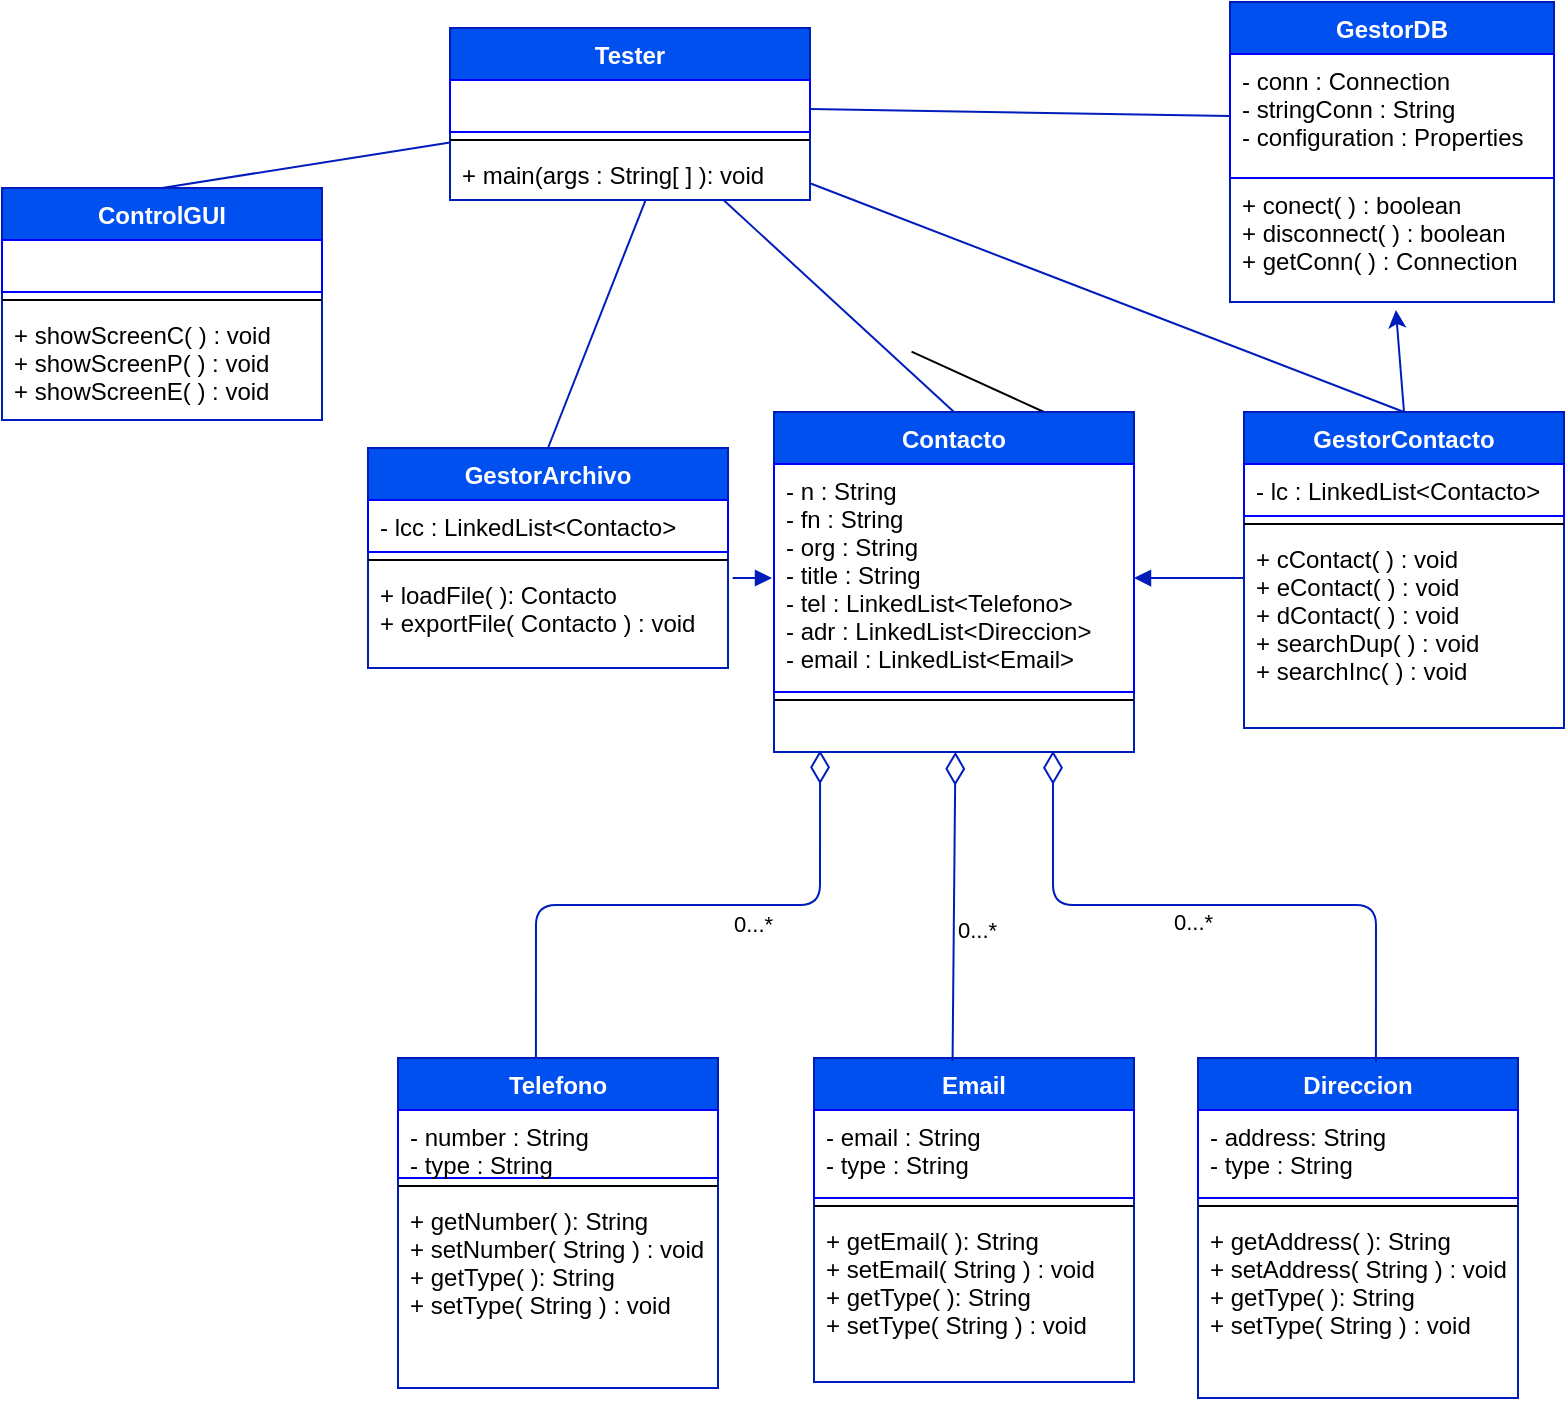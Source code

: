 <mxfile>
    <diagram id="kNfy0v-19uisM76R8B6v" name="Page-1">
        <mxGraphModel dx="621" dy="478" grid="0" gridSize="10" guides="1" tooltips="1" connect="1" arrows="1" fold="1" page="1" pageScale="1" pageWidth="3300" pageHeight="4681" background="#ffffff" math="0" shadow="0">
            <root>
                <mxCell id="0"/>
                <mxCell id="1" parent="0"/>
                <mxCell id="51" style="edgeStyle=none;rounded=0;orthogonalLoop=1;jettySize=auto;html=1;exitX=0.75;exitY=0;exitDx=0;exitDy=0;endArrow=none;endFill=0;" edge="1" parent="1" source="2">
                    <mxGeometry relative="1" as="geometry">
                        <mxPoint x="500.765" y="176.824" as="targetPoint"/>
                    </mxGeometry>
                </mxCell>
                <mxCell id="2" value="Contacto" style="swimlane;fontStyle=1;align=center;verticalAlign=top;childLayout=stackLayout;horizontal=1;startSize=26;horizontalStack=0;resizeParent=1;resizeParentMax=0;resizeLast=0;collapsible=1;marginBottom=0;fontColor=#ffffff;fillColor=#0050ef;strokeColor=#001DBC;" parent="1" vertex="1">
                    <mxGeometry x="432" y="207" width="180" height="170" as="geometry">
                        <mxRectangle x="210" y="300" width="80" height="26" as="alternateBounds"/>
                    </mxGeometry>
                </mxCell>
                <mxCell id="3" value="- n : String&#10;- fn : String&#10;- org : String&#10;- title : String&#10;- tel : LinkedList&lt;Telefono&gt;&#10;- adr : LinkedList&lt;Direccion&gt;&#10;- email : LinkedList&lt;Email&gt;" style="text;fillColor=none;align=left;verticalAlign=top;spacingLeft=4;spacingRight=4;overflow=hidden;rotatable=0;points=[[0,0.5],[1,0.5]];portConstraint=eastwest;fontColor=#000000;strokeColor=#0000FF;" parent="2" vertex="1">
                    <mxGeometry y="26" width="180" height="114" as="geometry"/>
                </mxCell>
                <mxCell id="4" value="" style="line;strokeWidth=1;fillColor=none;align=left;verticalAlign=middle;spacingTop=-1;spacingLeft=3;spacingRight=3;rotatable=0;labelPosition=right;points=[];portConstraint=eastwest;fontColor=#000000;" parent="2" vertex="1">
                    <mxGeometry y="140" width="180" height="8" as="geometry"/>
                </mxCell>
                <mxCell id="5" value=" " style="text;strokeColor=none;align=left;verticalAlign=top;spacingLeft=4;spacingRight=4;overflow=hidden;rotatable=0;points=[[0,0.5],[1,0.5]];portConstraint=eastwest;fontColor=#000000;" parent="2" vertex="1">
                    <mxGeometry y="148" width="180" height="22" as="geometry"/>
                </mxCell>
                <mxCell id="6" value="Email" style="swimlane;fontStyle=1;align=center;verticalAlign=top;childLayout=stackLayout;horizontal=1;startSize=26;horizontalStack=0;resizeParent=1;resizeParentMax=0;resizeLast=0;collapsible=1;marginBottom=0;fontColor=#ffffff;fillColor=#0050ef;strokeColor=#001DBC;" parent="1" vertex="1">
                    <mxGeometry x="452" y="530" width="160" height="162" as="geometry"/>
                </mxCell>
                <mxCell id="7" value="- email : String&#10;- type : String" style="text;fillColor=none;align=left;verticalAlign=top;spacingLeft=4;spacingRight=4;overflow=hidden;rotatable=0;points=[[0,0.5],[1,0.5]];portConstraint=eastwest;fontColor=#000000;strokeColor=#0000FF;" parent="6" vertex="1">
                    <mxGeometry y="26" width="160" height="44" as="geometry"/>
                </mxCell>
                <mxCell id="8" value="" style="line;strokeWidth=1;fillColor=none;align=left;verticalAlign=middle;spacingTop=-1;spacingLeft=3;spacingRight=3;rotatable=0;labelPosition=right;points=[];portConstraint=eastwest;fontColor=#000000;" parent="6" vertex="1">
                    <mxGeometry y="70" width="160" height="8" as="geometry"/>
                </mxCell>
                <mxCell id="9" value="+ getEmail( ): String&#10;+ setEmail( String ) : void&#10;+ getType( ): String&#10;+ setType( String ) : void" style="text;strokeColor=none;fillColor=none;align=left;verticalAlign=top;spacingLeft=4;spacingRight=4;overflow=hidden;rotatable=0;points=[[0,0.5],[1,0.5]];portConstraint=eastwest;fontColor=#000000;" parent="6" vertex="1">
                    <mxGeometry y="78" width="160" height="84" as="geometry"/>
                </mxCell>
                <mxCell id="10" value="Telefono" style="swimlane;fontStyle=1;align=center;verticalAlign=top;childLayout=stackLayout;horizontal=1;startSize=26;horizontalStack=0;resizeParent=1;resizeParentMax=0;resizeLast=0;collapsible=1;marginBottom=0;fontColor=#ffffff;fillColor=#0050ef;strokeColor=#001DBC;" parent="1" vertex="1">
                    <mxGeometry x="244" y="530" width="160" height="165" as="geometry"/>
                </mxCell>
                <mxCell id="11" value="- number : String&#10;- type : String" style="text;fillColor=none;align=left;verticalAlign=top;spacingLeft=4;spacingRight=4;overflow=hidden;rotatable=0;points=[[0,0.5],[1,0.5]];portConstraint=eastwest;fontColor=#000000;strokeColor=#0000FF;" parent="10" vertex="1">
                    <mxGeometry y="26" width="160" height="34" as="geometry"/>
                </mxCell>
                <mxCell id="12" value="" style="line;strokeWidth=1;fillColor=none;align=left;verticalAlign=middle;spacingTop=-1;spacingLeft=3;spacingRight=3;rotatable=0;labelPosition=right;points=[];portConstraint=eastwest;fontColor=#000000;" parent="10" vertex="1">
                    <mxGeometry y="60" width="160" height="8" as="geometry"/>
                </mxCell>
                <mxCell id="13" value="+ getNumber( ): String&#10;+ setNumber( String ) : void&#10;+ getType( ): String&#10;+ setType( String ) : void" style="text;strokeColor=none;fillColor=none;align=left;verticalAlign=top;spacingLeft=4;spacingRight=4;overflow=hidden;rotatable=0;points=[[0,0.5],[1,0.5]];portConstraint=eastwest;fontColor=#000000;" parent="10" vertex="1">
                    <mxGeometry y="68" width="160" height="97" as="geometry"/>
                </mxCell>
                <mxCell id="14" value="Direccion" style="swimlane;fontStyle=1;align=center;verticalAlign=top;childLayout=stackLayout;horizontal=1;startSize=26;horizontalStack=0;resizeParent=1;resizeParentMax=0;resizeLast=0;collapsible=1;marginBottom=0;fontColor=#ffffff;fillColor=#0050ef;strokeColor=#001DBC;" parent="1" vertex="1">
                    <mxGeometry x="644" y="530" width="160" height="170" as="geometry"/>
                </mxCell>
                <mxCell id="15" value="- address: String&#10;- type : String" style="text;fillColor=none;align=left;verticalAlign=top;spacingLeft=4;spacingRight=4;overflow=hidden;rotatable=0;points=[[0,0.5],[1,0.5]];portConstraint=eastwest;fontColor=#000000;strokeColor=#0000FF;" parent="14" vertex="1">
                    <mxGeometry y="26" width="160" height="44" as="geometry"/>
                </mxCell>
                <mxCell id="16" value="" style="line;strokeWidth=1;fillColor=none;align=left;verticalAlign=middle;spacingTop=-1;spacingLeft=3;spacingRight=3;rotatable=0;labelPosition=right;points=[];portConstraint=eastwest;fontColor=#000000;" parent="14" vertex="1">
                    <mxGeometry y="70" width="160" height="8" as="geometry"/>
                </mxCell>
                <mxCell id="17" value="+ getAddress( ): String&#10;+ setAddress( String ) : void&#10;+ getType( ): String&#10;+ setType( String ) : void" style="text;strokeColor=none;fillColor=none;align=left;verticalAlign=top;spacingLeft=4;spacingRight=4;overflow=hidden;rotatable=0;points=[[0,0.5],[1,0.5]];portConstraint=eastwest;fontColor=#000000;" parent="14" vertex="1">
                    <mxGeometry y="78" width="160" height="92" as="geometry"/>
                </mxCell>
                <mxCell id="20" value="GestorArchivo" style="swimlane;fontStyle=1;align=center;verticalAlign=top;childLayout=stackLayout;horizontal=1;startSize=26;horizontalStack=0;resizeParent=1;resizeParentMax=0;resizeLast=0;collapsible=1;marginBottom=0;fontColor=#ffffff;fillColor=#0050ef;strokeColor=#001DBC;" parent="1" vertex="1">
                    <mxGeometry x="229" y="225" width="180" height="110" as="geometry"/>
                </mxCell>
                <mxCell id="21" value="- lcc : LinkedList&lt;Contacto&gt;" style="text;fillColor=none;align=left;verticalAlign=top;spacingLeft=4;spacingRight=4;overflow=hidden;rotatable=0;points=[[0,0.5],[1,0.5]];portConstraint=eastwest;fontColor=#000000;strokeColor=#0000FF;" parent="20" vertex="1">
                    <mxGeometry y="26" width="180" height="26" as="geometry"/>
                </mxCell>
                <mxCell id="22" value="" style="line;strokeWidth=1;fillColor=none;align=left;verticalAlign=middle;spacingTop=-1;spacingLeft=3;spacingRight=3;rotatable=0;labelPosition=right;points=[];portConstraint=eastwest;fontColor=#000000;" parent="20" vertex="1">
                    <mxGeometry y="52" width="180" height="8" as="geometry"/>
                </mxCell>
                <mxCell id="23" value="+ loadFile( ): Contacto&#10;+ exportFile( Contacto ) : void" style="text;strokeColor=none;fillColor=none;align=left;verticalAlign=top;spacingLeft=4;spacingRight=4;overflow=hidden;rotatable=0;points=[[0,0.5],[1,0.5]];portConstraint=eastwest;fontColor=#000000;" parent="20" vertex="1">
                    <mxGeometry y="60" width="180" height="50" as="geometry"/>
                </mxCell>
                <mxCell id="49" style="edgeStyle=none;rounded=0;orthogonalLoop=1;jettySize=auto;html=1;endArrow=none;endFill=0;fillColor=#0050ef;strokeColor=#001DBC;entryX=0.5;entryY=0;entryDx=0;entryDy=0;" edge="1" parent="1" source="29" target="33">
                    <mxGeometry relative="1" as="geometry"/>
                </mxCell>
                <mxCell id="50" style="edgeStyle=none;rounded=0;orthogonalLoop=1;jettySize=auto;html=1;exitX=0.543;exitY=1.005;exitDx=0;exitDy=0;entryX=0.5;entryY=0;entryDx=0;entryDy=0;endArrow=none;endFill=0;fillColor=#0050ef;strokeColor=#001DBC;exitPerimeter=0;" edge="1" parent="1" source="32" target="20">
                    <mxGeometry relative="1" as="geometry"/>
                </mxCell>
                <mxCell id="52" style="edgeStyle=none;rounded=0;orthogonalLoop=1;jettySize=auto;html=1;entryX=0.5;entryY=0;entryDx=0;entryDy=0;endArrow=none;endFill=0;fillColor=#0050ef;strokeColor=#001DBC;" edge="1" parent="1" source="29" target="2">
                    <mxGeometry relative="1" as="geometry"/>
                </mxCell>
                <mxCell id="53" style="edgeStyle=none;rounded=0;orthogonalLoop=1;jettySize=auto;html=1;entryX=0.5;entryY=0;entryDx=0;entryDy=0;endArrow=none;endFill=0;fillColor=#0050ef;strokeColor=#001DBC;" edge="1" parent="1" source="29" target="37">
                    <mxGeometry relative="1" as="geometry"/>
                </mxCell>
                <mxCell id="29" value="Tester" style="swimlane;fontStyle=1;align=center;verticalAlign=top;childLayout=stackLayout;horizontal=1;startSize=26;horizontalStack=0;resizeParent=1;resizeParentMax=0;resizeLast=0;collapsible=1;marginBottom=0;fontColor=#ffffff;labelBackgroundColor=none;fillColor=#0050ef;strokeColor=#001DBC;" parent="1" vertex="1">
                    <mxGeometry x="270" y="15" width="180" height="86" as="geometry"/>
                </mxCell>
                <mxCell id="30" value=" " style="text;fillColor=none;align=left;verticalAlign=top;spacingLeft=4;spacingRight=4;overflow=hidden;rotatable=0;points=[[0,0.5],[1,0.5]];portConstraint=eastwest;fontColor=#000000;strokeColor=#0000FF;" parent="29" vertex="1">
                    <mxGeometry y="26" width="180" height="26" as="geometry"/>
                </mxCell>
                <mxCell id="31" value="" style="line;strokeWidth=1;fillColor=none;align=left;verticalAlign=middle;spacingTop=-1;spacingLeft=3;spacingRight=3;rotatable=0;labelPosition=right;points=[];portConstraint=eastwest;fontColor=#000000;" parent="29" vertex="1">
                    <mxGeometry y="52" width="180" height="8" as="geometry"/>
                </mxCell>
                <mxCell id="32" value="+ main(args : String[ ] ): void" style="text;strokeColor=none;fillColor=none;align=left;verticalAlign=top;spacingLeft=4;spacingRight=4;overflow=hidden;rotatable=0;points=[[0,0.5],[1,0.5]];portConstraint=eastwest;fontColor=#000000;" parent="29" vertex="1">
                    <mxGeometry y="60" width="180" height="26" as="geometry"/>
                </mxCell>
                <mxCell id="33" value="ControlGUI" style="swimlane;fontStyle=1;align=center;verticalAlign=top;childLayout=stackLayout;horizontal=1;startSize=26;horizontalStack=0;resizeParent=1;resizeParentMax=0;resizeLast=0;collapsible=1;marginBottom=0;fontColor=#ffffff;fillColor=#0050ef;strokeColor=#001DBC;" parent="1" vertex="1">
                    <mxGeometry x="46" y="95" width="160" height="116" as="geometry"/>
                </mxCell>
                <mxCell id="34" value=" " style="text;fillColor=none;align=left;verticalAlign=top;spacingLeft=4;spacingRight=4;overflow=hidden;rotatable=0;points=[[0,0.5],[1,0.5]];portConstraint=eastwest;fontColor=#000000;strokeColor=#0000FF;" parent="33" vertex="1">
                    <mxGeometry y="26" width="160" height="26" as="geometry"/>
                </mxCell>
                <mxCell id="35" value="" style="line;strokeWidth=1;fillColor=none;align=left;verticalAlign=middle;spacingTop=-1;spacingLeft=3;spacingRight=3;rotatable=0;labelPosition=right;points=[];portConstraint=eastwest;fontColor=#000000;" parent="33" vertex="1">
                    <mxGeometry y="52" width="160" height="8" as="geometry"/>
                </mxCell>
                <mxCell id="36" value="+ showScreenC( ) : void&#10;+ showScreenP( ) : void&#10;+ showScreenE( ) : void" style="text;strokeColor=none;fillColor=none;align=left;verticalAlign=top;spacingLeft=4;spacingRight=4;overflow=hidden;rotatable=0;points=[[0,0.5],[1,0.5]];portConstraint=eastwest;fontColor=#000000;" parent="33" vertex="1">
                    <mxGeometry y="60" width="160" height="56" as="geometry"/>
                </mxCell>
                <mxCell id="63" style="edgeStyle=none;rounded=0;orthogonalLoop=1;jettySize=auto;html=1;fontColor=#000000;endArrow=classic;endFill=1;fillColor=#0050ef;strokeColor=#001DBC;exitX=0.5;exitY=0;exitDx=0;exitDy=0;startArrow=none;startFill=0;entryX=0.512;entryY=1.065;entryDx=0;entryDy=0;entryPerimeter=0;" edge="1" parent="1" source="37" target="61">
                    <mxGeometry relative="1" as="geometry">
                        <mxPoint x="721" y="134" as="targetPoint"/>
                    </mxGeometry>
                </mxCell>
                <mxCell id="37" value="GestorContacto" style="swimlane;fontStyle=1;align=center;verticalAlign=top;childLayout=stackLayout;horizontal=1;startSize=26;horizontalStack=0;resizeParent=1;resizeParentMax=0;resizeLast=0;collapsible=1;marginBottom=0;fontColor=#ffffff;fillColor=#0050ef;strokeColor=#001DBC;" parent="1" vertex="1">
                    <mxGeometry x="667" y="207" width="160" height="158" as="geometry"/>
                </mxCell>
                <mxCell id="38" value="- lc : LinkedList&lt;Contacto&gt;" style="text;align=left;verticalAlign=top;spacingLeft=4;spacingRight=4;overflow=hidden;rotatable=0;points=[[0,0.5],[1,0.5]];portConstraint=eastwest;fontColor=#000000;strokeColor=#0000FF;" parent="37" vertex="1">
                    <mxGeometry y="26" width="160" height="26" as="geometry"/>
                </mxCell>
                <mxCell id="39" value="" style="line;strokeWidth=1;fillColor=none;align=left;verticalAlign=middle;spacingTop=-1;spacingLeft=3;spacingRight=3;rotatable=0;labelPosition=right;points=[];portConstraint=eastwest;fontColor=#000000;" parent="37" vertex="1">
                    <mxGeometry y="52" width="160" height="8" as="geometry"/>
                </mxCell>
                <mxCell id="40" value="+ cContact( ) : void&#10;+ eContact( ) : void&#10;+ dContact( ) : void&#10;+ searchDup( ) : void&#10;+ searchInc( ) : void" style="text;strokeColor=none;fillColor=none;align=left;verticalAlign=top;spacingLeft=4;spacingRight=4;overflow=hidden;rotatable=0;points=[[0,0.5],[1,0.5]];portConstraint=eastwest;fontColor=#000000;" parent="37" vertex="1">
                    <mxGeometry y="60" width="160" height="98" as="geometry"/>
                </mxCell>
                <mxCell id="41" value="&lt;span style=&quot;background-color: rgb(255 , 255 , 255)&quot;&gt;0...*&lt;/span&gt;" style="endArrow=none;html=1;endSize=12;startArrow=diamondThin;startSize=14;startFill=0;align=left;verticalAlign=bottom;fontColor=#000000;strokeColor=#001DBC;exitX=0.128;exitY=0.962;exitDx=0;exitDy=0;exitPerimeter=0;entryX=0.431;entryY=0;entryDx=0;entryDy=0;entryPerimeter=0;edgeStyle=orthogonalEdgeStyle;endFill=0;fillColor=#0050ef;" parent="1" source="5" target="10" edge="1">
                    <mxGeometry x="-0.175" y="18" relative="1" as="geometry">
                        <mxPoint x="83" y="497" as="sourcePoint"/>
                        <mxPoint x="243" y="497" as="targetPoint"/>
                        <mxPoint as="offset"/>
                    </mxGeometry>
                </mxCell>
                <mxCell id="42" value="&lt;span style=&quot;background-color: rgb(255 , 255 , 255)&quot;&gt;0...*&lt;/span&gt;" style="endArrow=none;html=1;endSize=12;startArrow=diamondThin;startSize=14;startFill=0;align=left;verticalAlign=bottom;fontColor=#000000;strokeColor=#001DBC;endFill=0;exitX=0.504;exitY=0.996;exitDx=0;exitDy=0;exitPerimeter=0;entryX=0.433;entryY=0.01;entryDx=0;entryDy=0;entryPerimeter=0;fillColor=#0050ef;" parent="1" source="5" target="6" edge="1">
                    <mxGeometry x="0.273" relative="1" as="geometry">
                        <mxPoint x="300" y="493" as="sourcePoint"/>
                        <mxPoint x="305" y="528" as="targetPoint"/>
                        <mxPoint as="offset"/>
                    </mxGeometry>
                </mxCell>
                <mxCell id="43" value="&lt;span style=&quot;background-color: rgb(255 , 255 , 255)&quot;&gt;0...*&lt;/span&gt;" style="endArrow=none;html=1;endSize=12;startArrow=diamondThin;startSize=14;startFill=0;edgeStyle=orthogonalEdgeStyle;align=left;verticalAlign=bottom;fontColor=#000000;strokeColor=#001DBC;exitX=0.775;exitY=0.973;exitDx=0;exitDy=0;exitPerimeter=0;endFill=0;entryX=0.556;entryY=0.012;entryDx=0;entryDy=0;entryPerimeter=0;fillColor=#0050ef;" parent="1" source="5" target="14" edge="1">
                    <mxGeometry x="-0.147" y="-16" relative="1" as="geometry">
                        <mxPoint x="398" y="491" as="sourcePoint"/>
                        <mxPoint x="509" y="504" as="targetPoint"/>
                        <mxPoint y="1" as="offset"/>
                    </mxGeometry>
                </mxCell>
                <mxCell id="47" value="" style="endArrow=none;startArrow=block;endFill=0;startFill=1;html=1;exitX=1;exitY=0.5;exitDx=0;exitDy=0;fillColor=#0050ef;strokeColor=#001DBC;entryX=-0.003;entryY=0.235;entryDx=0;entryDy=0;entryPerimeter=0;" edge="1" parent="1" source="3" target="40">
                    <mxGeometry width="160" relative="1" as="geometry">
                        <mxPoint x="406" y="463" as="sourcePoint"/>
                        <mxPoint x="665" y="294" as="targetPoint"/>
                    </mxGeometry>
                </mxCell>
                <mxCell id="48" value="" style="endArrow=none;startArrow=block;endFill=0;startFill=1;html=1;fillColor=#0050ef;strokeColor=#001DBC;entryX=1.013;entryY=0.1;entryDx=0;entryDy=0;entryPerimeter=0;" edge="1" parent="1" target="23">
                    <mxGeometry width="160" relative="1" as="geometry">
                        <mxPoint x="431" y="290" as="sourcePoint"/>
                        <mxPoint x="384" y="250" as="targetPoint"/>
                    </mxGeometry>
                </mxCell>
                <mxCell id="58" value="GestorDB" style="swimlane;fontStyle=1;align=center;verticalAlign=top;childLayout=stackLayout;horizontal=1;startSize=26;horizontalStack=0;resizeParent=1;resizeParentMax=0;resizeLast=0;collapsible=1;marginBottom=0;fillColor=#0050ef;strokeColor=#001DBC;fontColor=#ffffff;" vertex="1" parent="1">
                    <mxGeometry x="660" y="2" width="162" height="150" as="geometry"/>
                </mxCell>
                <mxCell id="59" value="- conn : Connection&#10;- stringConn : String&#10;- configuration : Properties" style="text;fillColor=none;align=left;verticalAlign=top;spacingLeft=4;spacingRight=4;overflow=hidden;rotatable=0;points=[[0,0.5],[1,0.5]];portConstraint=eastwest;strokeColor=#0000FF;fontColor=#000000;" vertex="1" parent="58">
                    <mxGeometry y="26" width="162" height="62" as="geometry"/>
                </mxCell>
                <mxCell id="61" value="+ conect( ) : boolean&#10;+ disconnect( ) : boolean&#10;+ getConn( ) : Connection" style="text;strokeColor=none;fillColor=none;align=left;verticalAlign=top;spacingLeft=4;spacingRight=4;overflow=hidden;rotatable=0;points=[[0,0.5],[1,0.5]];portConstraint=eastwest;fontColor=#000000;" vertex="1" parent="58">
                    <mxGeometry y="88" width="162" height="62" as="geometry"/>
                </mxCell>
                <mxCell id="62" style="edgeStyle=none;rounded=0;orthogonalLoop=1;jettySize=auto;html=1;entryX=0;entryY=0.5;entryDx=0;entryDy=0;fontColor=#000000;endArrow=none;endFill=0;fillColor=#0050ef;strokeColor=#001DBC;" edge="1" parent="1" source="30" target="59">
                    <mxGeometry relative="1" as="geometry"/>
                </mxCell>
            </root>
        </mxGraphModel>
    </diagram>
</mxfile>